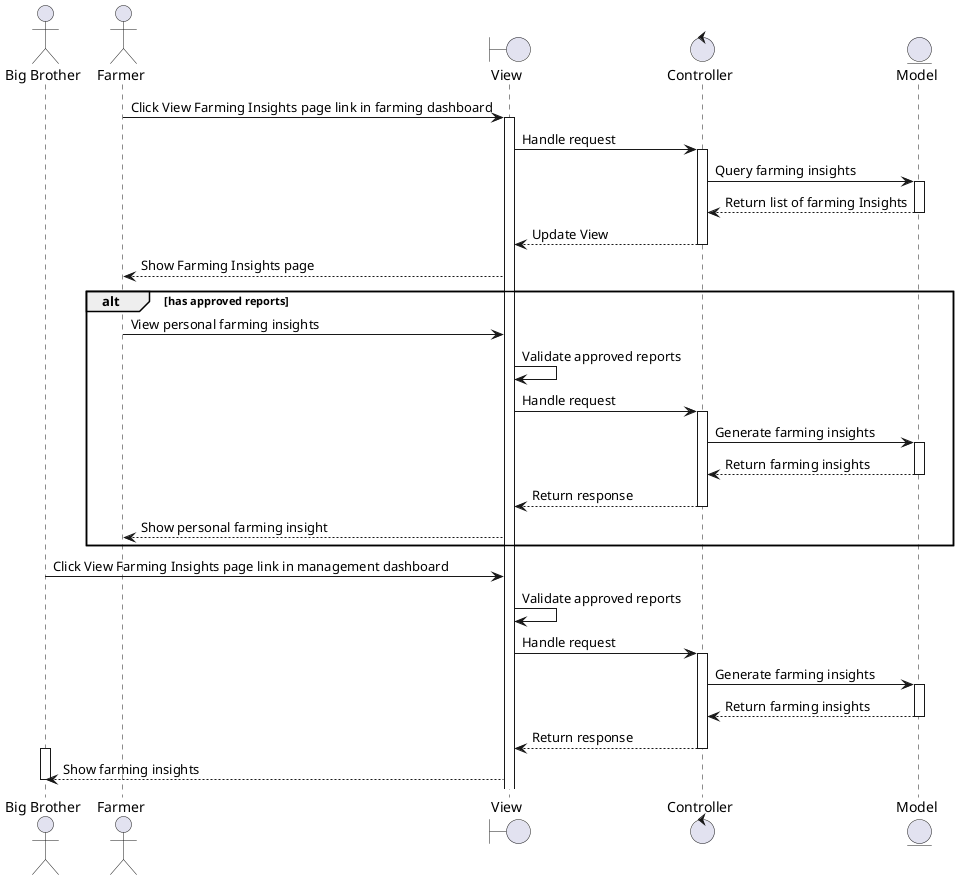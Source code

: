 @startuml

actor "Big Brother" as bigbro
actor Farmer as farmer
boundary View as view
control Controller as controller
entity Model as model

farmer -> view : Click View Farming Insights page link in farming dashboard
activate view
view -> controller : Handle request
activate controller
controller -> model : Query farming insights
activate model
model --> controller: Return list of farming Insights
deactivate model
controller --> view: Update View
deactivate controller
view --> farmer: Show Farming Insights page

alt has approved reports
        farmer -> view : View personal farming insights
        view -> view : Validate approved reports
        view -> controller : Handle request
        activate controller
        controller -> model : Generate farming insights
        activate model
        model --> controller : Return farming insights
        deactivate model
        controller --> view : Return response
        deactivate controller
        view --> farmer : Show personal farming insight
        deactivate farmer
    end

    bigbro -> view : Click View Farming Insights page link in management dashboard
    view -> view : Validate approved reports
    view -> controller : Handle request
    activate controller
    controller -> model : Generate farming insights
    activate model
    model --> controller : Return farming insights
    deactivate model
    controller --> view : Return response
    deactivate controller
    activate bigbro
    view --> bigbro : Show farming insights
    deactivate bigbro




@enduml
